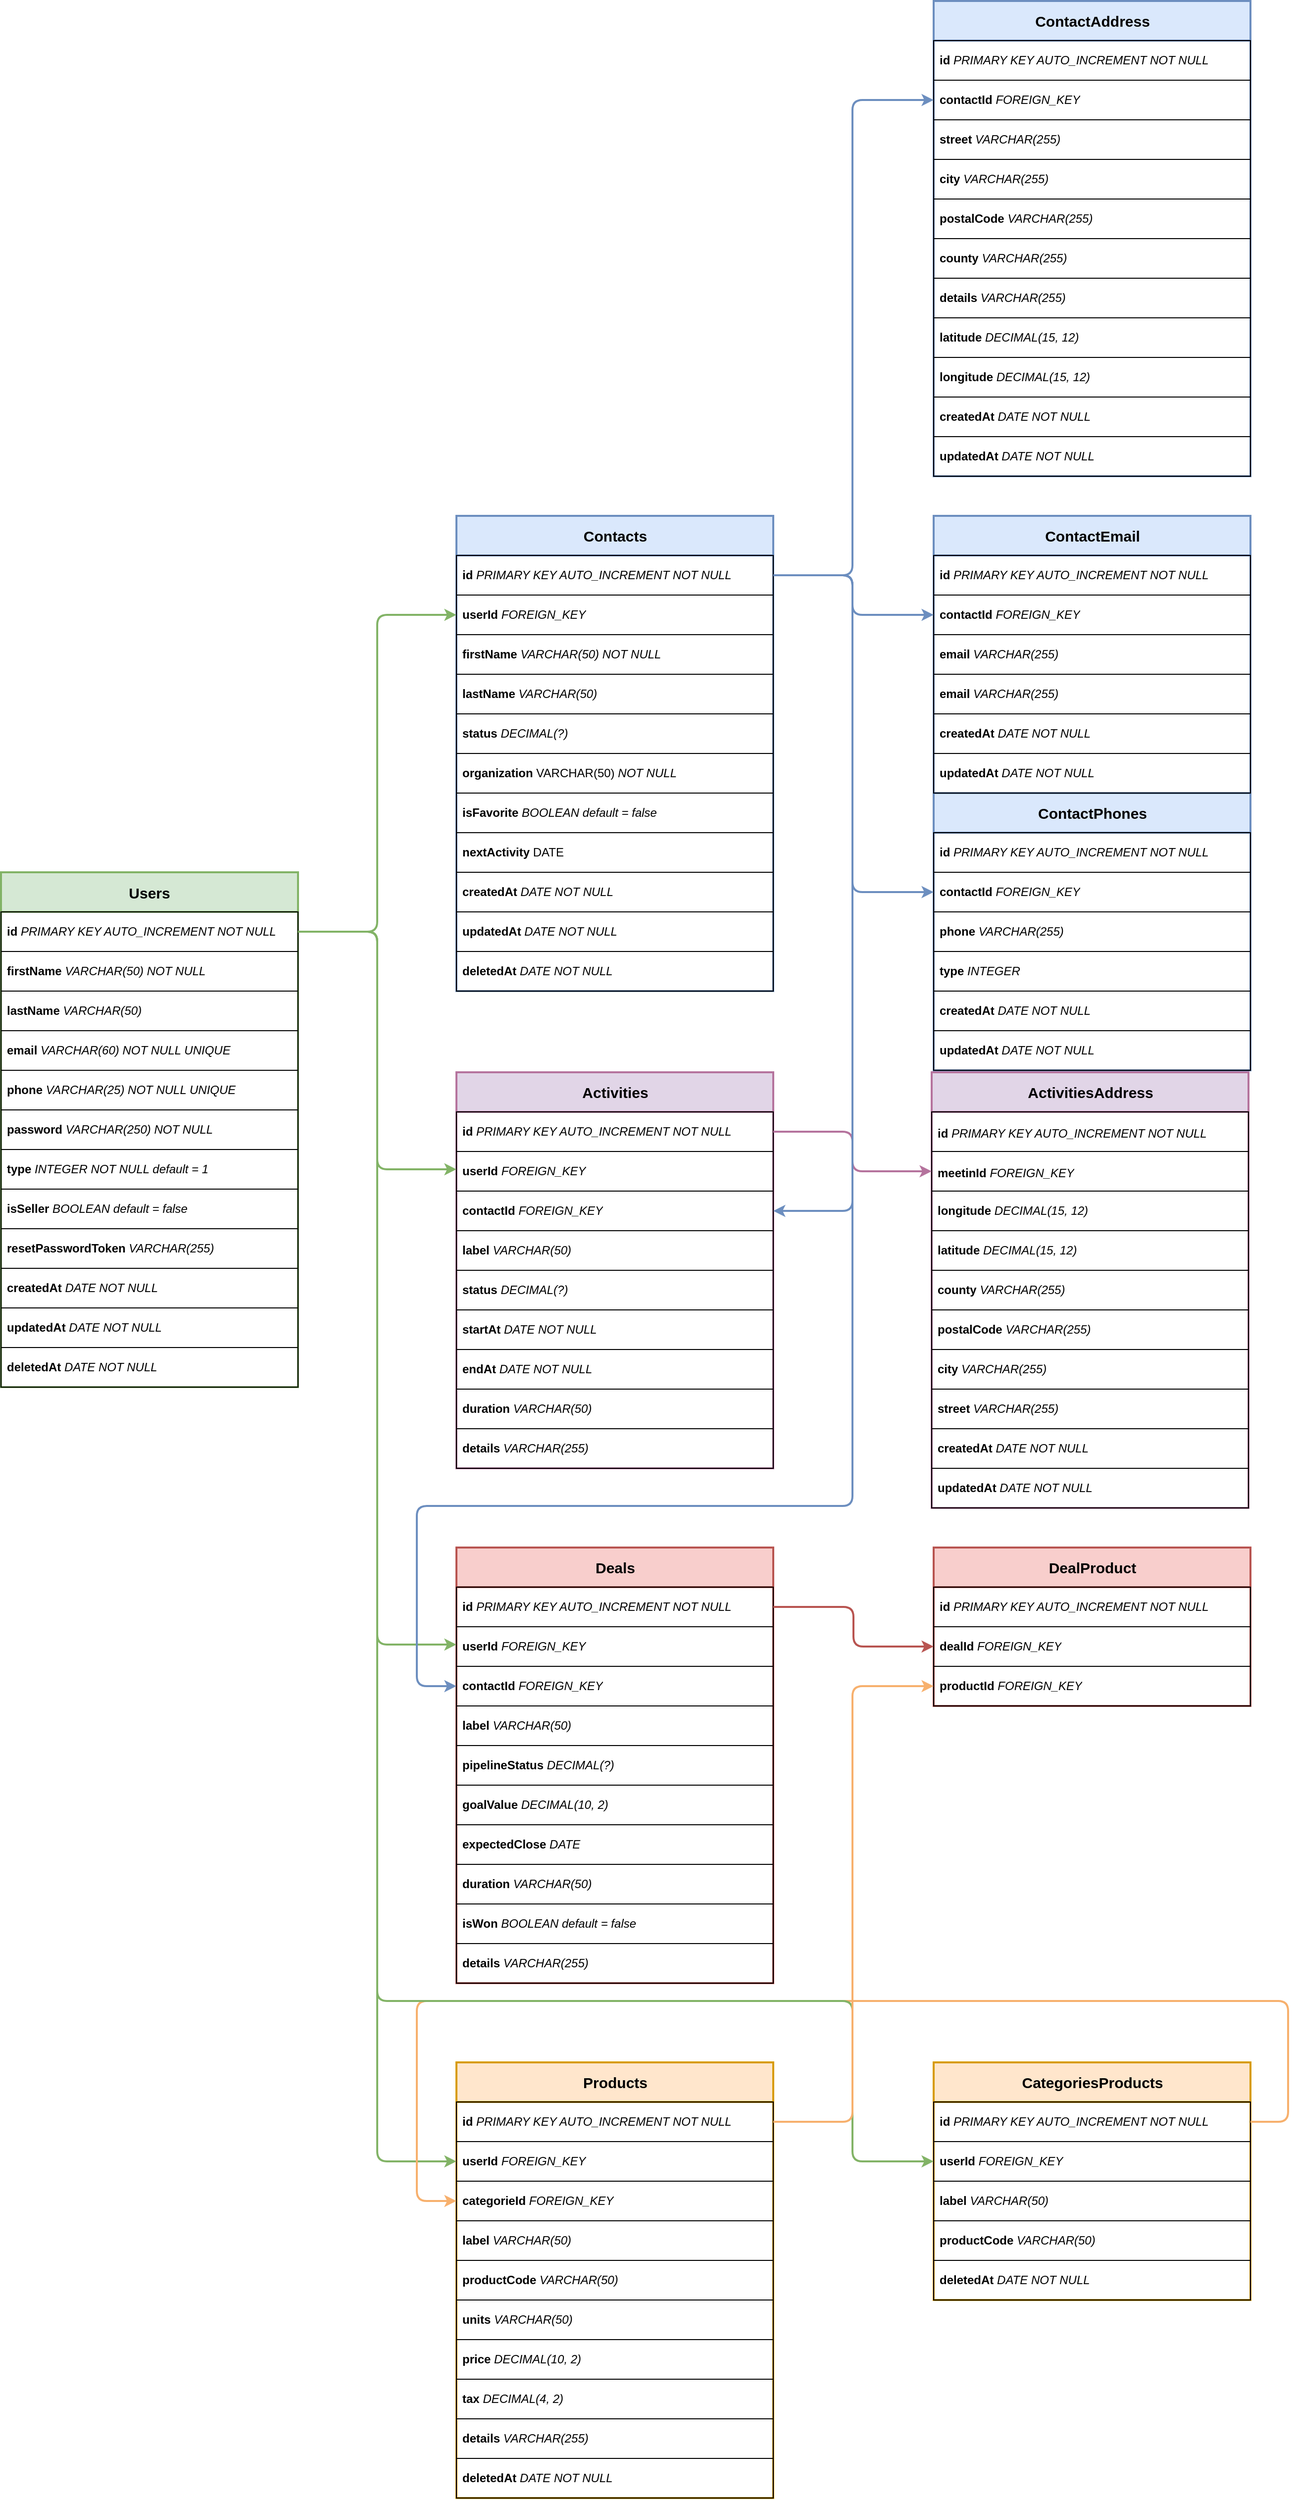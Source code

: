 <mxfile version="20.2.3" type="device"><diagram id="R2lEEEUBdFMjLlhIrx00" name="Page-1"><mxGraphModel dx="1192" dy="1247" grid="1" gridSize="10" guides="1" tooltips="1" connect="1" arrows="1" fold="1" page="0" pageScale="1" pageWidth="850" pageHeight="1100" math="0" shadow="0" extFonts="Permanent Marker^https://fonts.googleapis.com/css?family=Permanent+Marker"><root><mxCell id="0"/><mxCell id="1" parent="0"/><mxCell id="oYy1ETGaNFw0OhITwMRy-7" value="Users" style="swimlane;fontStyle=1;childLayout=stackLayout;horizontal=1;startSize=40;horizontalStack=0;resizeParent=1;resizeParentMax=0;resizeLast=0;collapsible=1;marginBottom=0;fillColor=#d5e8d4;strokeColor=#82b366;fontSize=15;strokeWidth=2;shadow=0;" parent="1" vertex="1"><mxGeometry x="-180" y="360" width="300" height="520" as="geometry"/></mxCell><mxCell id="oYy1ETGaNFw0OhITwMRy-8" value="&lt;b&gt;id&lt;/b&gt; &lt;i&gt;PRIMARY KEY AUTO_INCREMENT NOT NULL&lt;/i&gt;" style="text;strokeColor=default;fillColor=none;align=left;verticalAlign=middle;spacingLeft=4;spacingRight=4;overflow=hidden;points=[[0,0.5],[1,0.5]];portConstraint=eastwest;rotatable=0;horizontal=1;fontSize=12;html=1;labelBorderColor=none;labelBackgroundColor=none;shadow=0;rounded=0;" parent="oYy1ETGaNFw0OhITwMRy-7" vertex="1"><mxGeometry y="40" width="300" height="40" as="geometry"/></mxCell><mxCell id="oYy1ETGaNFw0OhITwMRy-9" value="&lt;b&gt;firstName&lt;/b&gt; &lt;i&gt;VARCHAR(50) NOT NULL&lt;/i&gt;" style="text;strokeColor=default;fillColor=none;align=left;verticalAlign=middle;spacingLeft=4;spacingRight=4;overflow=hidden;points=[[0,0.5],[1,0.5]];portConstraint=eastwest;rotatable=0;horizontal=1;fontSize=12;html=1;labelBorderColor=none;labelBackgroundColor=none;shadow=0;rounded=0;" parent="oYy1ETGaNFw0OhITwMRy-7" vertex="1"><mxGeometry y="80" width="300" height="40" as="geometry"/></mxCell><mxCell id="oYy1ETGaNFw0OhITwMRy-10" value="&lt;b&gt;lastName&lt;/b&gt; &lt;i&gt;VARCHAR(50)&lt;/i&gt;" style="text;strokeColor=default;fillColor=none;align=left;verticalAlign=middle;spacingLeft=4;spacingRight=4;overflow=hidden;points=[[0,0.5],[1,0.5]];portConstraint=eastwest;rotatable=0;horizontal=1;fontSize=12;html=1;labelBorderColor=none;labelBackgroundColor=none;shadow=0;rounded=0;" parent="oYy1ETGaNFw0OhITwMRy-7" vertex="1"><mxGeometry y="120" width="300" height="40" as="geometry"/></mxCell><mxCell id="oYy1ETGaNFw0OhITwMRy-11" value="&lt;b&gt;email&lt;/b&gt; &lt;i&gt;VARCHAR(60) NOT NULL UNIQUE&lt;/i&gt;" style="text;strokeColor=default;fillColor=none;align=left;verticalAlign=middle;spacingLeft=4;spacingRight=4;overflow=hidden;points=[[0,0.5],[1,0.5]];portConstraint=eastwest;rotatable=0;horizontal=1;fontSize=12;html=1;labelBorderColor=none;labelBackgroundColor=none;shadow=0;rounded=0;" parent="oYy1ETGaNFw0OhITwMRy-7" vertex="1"><mxGeometry y="160" width="300" height="40" as="geometry"/></mxCell><mxCell id="oYy1ETGaNFw0OhITwMRy-12" value="&lt;b&gt;phone&lt;/b&gt; &lt;i&gt;VARCHAR(25) NOT NULL UNIQUE&lt;/i&gt;" style="text;strokeColor=default;fillColor=none;align=left;verticalAlign=middle;spacingLeft=4;spacingRight=4;overflow=hidden;points=[[0,0.5],[1,0.5]];portConstraint=eastwest;rotatable=0;horizontal=1;fontSize=12;html=1;labelBorderColor=none;labelBackgroundColor=none;shadow=0;rounded=0;" parent="oYy1ETGaNFw0OhITwMRy-7" vertex="1"><mxGeometry y="200" width="300" height="40" as="geometry"/></mxCell><mxCell id="oYy1ETGaNFw0OhITwMRy-13" value="&lt;b&gt;password&lt;/b&gt; &lt;i&gt;VARCHAR(250) NOT NULL&lt;/i&gt;" style="text;strokeColor=default;fillColor=none;align=left;verticalAlign=middle;spacingLeft=4;spacingRight=4;overflow=hidden;points=[[0,0.5],[1,0.5]];portConstraint=eastwest;rotatable=0;horizontal=1;fontSize=12;html=1;labelBorderColor=none;labelBackgroundColor=none;shadow=0;rounded=0;" parent="oYy1ETGaNFw0OhITwMRy-7" vertex="1"><mxGeometry y="240" width="300" height="40" as="geometry"/></mxCell><mxCell id="oYy1ETGaNFw0OhITwMRy-14" value="&lt;b&gt;type&lt;/b&gt; &lt;i&gt;INTEGER NOT NULL default = 1&lt;/i&gt;" style="text;strokeColor=default;fillColor=none;align=left;verticalAlign=middle;spacingLeft=4;spacingRight=4;overflow=hidden;points=[[0,0.5],[1,0.5]];portConstraint=eastwest;rotatable=0;horizontal=1;fontSize=12;html=1;labelBorderColor=none;labelBackgroundColor=none;shadow=0;rounded=0;" parent="oYy1ETGaNFw0OhITwMRy-7" vertex="1"><mxGeometry y="280" width="300" height="40" as="geometry"/></mxCell><mxCell id="ii5N8m-1CYlmmhRUCuoD-36" value="&lt;b&gt;isSeller&lt;/b&gt;&amp;nbsp;&lt;i&gt;BOOLEAN default = false&lt;/i&gt;" style="text;strokeColor=default;fillColor=none;align=left;verticalAlign=middle;spacingLeft=4;spacingRight=4;overflow=hidden;points=[[0,0.5],[1,0.5]];portConstraint=eastwest;rotatable=0;horizontal=1;fontSize=12;html=1;labelBorderColor=none;labelBackgroundColor=none;shadow=0;rounded=0;" parent="oYy1ETGaNFw0OhITwMRy-7" vertex="1"><mxGeometry y="320" width="300" height="40" as="geometry"/></mxCell><mxCell id="oYy1ETGaNFw0OhITwMRy-15" value="&lt;b&gt;resetPasswordToken&lt;/b&gt; &lt;i&gt;VARCHAR(255)&lt;/i&gt;" style="text;strokeColor=default;fillColor=none;align=left;verticalAlign=middle;spacingLeft=4;spacingRight=4;overflow=hidden;points=[[0,0.5],[1,0.5]];portConstraint=eastwest;rotatable=0;horizontal=1;fontSize=12;html=1;labelBorderColor=none;labelBackgroundColor=none;shadow=0;rounded=0;" parent="oYy1ETGaNFw0OhITwMRy-7" vertex="1"><mxGeometry y="360" width="300" height="40" as="geometry"/></mxCell><mxCell id="oYy1ETGaNFw0OhITwMRy-16" value="&lt;b&gt;createdAt&lt;/b&gt; &lt;i&gt;DATE NOT NULL&lt;/i&gt;" style="text;strokeColor=default;fillColor=none;align=left;verticalAlign=middle;spacingLeft=4;spacingRight=4;overflow=hidden;points=[[0,0.5],[1,0.5]];portConstraint=eastwest;rotatable=0;horizontal=1;fontSize=12;html=1;labelBorderColor=none;labelBackgroundColor=none;shadow=0;rounded=0;" parent="oYy1ETGaNFw0OhITwMRy-7" vertex="1"><mxGeometry y="400" width="300" height="40" as="geometry"/></mxCell><mxCell id="oYy1ETGaNFw0OhITwMRy-17" value="&lt;b&gt;updatedAt&lt;/b&gt; &lt;i&gt;DATE NOT NULL&lt;/i&gt;" style="text;strokeColor=default;fillColor=none;align=left;verticalAlign=middle;spacingLeft=4;spacingRight=4;overflow=hidden;points=[[0,0.5],[1,0.5]];portConstraint=eastwest;rotatable=0;horizontal=1;fontSize=12;html=1;labelBorderColor=none;labelBackgroundColor=none;shadow=0;rounded=0;" parent="oYy1ETGaNFw0OhITwMRy-7" vertex="1"><mxGeometry y="440" width="300" height="40" as="geometry"/></mxCell><mxCell id="oYy1ETGaNFw0OhITwMRy-18" value="&lt;b&gt;deletedAt&lt;/b&gt; &lt;i&gt;DATE NOT NULL&lt;/i&gt;" style="text;strokeColor=default;fillColor=none;align=left;verticalAlign=middle;spacingLeft=4;spacingRight=4;overflow=hidden;points=[[0,0.5],[1,0.5]];portConstraint=eastwest;rotatable=0;horizontal=1;fontSize=12;html=1;labelBorderColor=none;labelBackgroundColor=none;shadow=0;rounded=0;" parent="oYy1ETGaNFw0OhITwMRy-7" vertex="1"><mxGeometry y="480" width="300" height="40" as="geometry"/></mxCell><mxCell id="oYy1ETGaNFw0OhITwMRy-19" value="&lt;span style=&quot;font-size: 15px;&quot;&gt;&lt;b&gt;Contacts&lt;/b&gt;&lt;/span&gt;" style="swimlane;fontStyle=0;childLayout=stackLayout;horizontal=1;startSize=40;horizontalStack=0;resizeParent=1;resizeParentMax=0;resizeLast=0;collapsible=1;marginBottom=0;labelBackgroundColor=none;labelBorderColor=none;fontSize=12;strokeColor=#6c8ebf;html=1;fillColor=#dae8fc;strokeWidth=2;gradientColor=none;swimlaneFillColor=none;rounded=0;shadow=0;" parent="1" vertex="1"><mxGeometry x="280" width="320" height="480" as="geometry"/></mxCell><mxCell id="oYy1ETGaNFw0OhITwMRy-20" value="&lt;b&gt;id&lt;/b&gt; &lt;i&gt;PRIMARY KEY AUTO_INCREMENT NOT NULL&lt;/i&gt;" style="text;strokeColor=default;fillColor=none;align=left;verticalAlign=middle;spacingLeft=4;spacingRight=4;overflow=hidden;points=[[0,0.5],[1,0.5]];portConstraint=eastwest;rotatable=0;labelBackgroundColor=none;labelBorderColor=none;fontSize=12;html=1;shadow=0;" parent="oYy1ETGaNFw0OhITwMRy-19" vertex="1"><mxGeometry y="40" width="320" height="40" as="geometry"/></mxCell><mxCell id="oYy1ETGaNFw0OhITwMRy-21" value="&lt;b&gt;userId&lt;/b&gt; &lt;i&gt;FOREIGN_KEY&lt;/i&gt;" style="text;strokeColor=default;fillColor=none;align=left;verticalAlign=middle;spacingLeft=4;spacingRight=4;overflow=hidden;points=[[0,0.5],[1,0.5]];portConstraint=eastwest;rotatable=0;labelBackgroundColor=none;labelBorderColor=none;fontSize=12;html=1;shadow=0;" parent="oYy1ETGaNFw0OhITwMRy-19" vertex="1"><mxGeometry y="80" width="320" height="40" as="geometry"/></mxCell><mxCell id="oYy1ETGaNFw0OhITwMRy-22" value="&lt;b&gt;firstName&lt;/b&gt;&amp;nbsp;&lt;i&gt;VARCHAR(50) NOT NULL&lt;/i&gt;" style="text;strokeColor=default;fillColor=none;align=left;verticalAlign=middle;spacingLeft=4;spacingRight=4;overflow=hidden;points=[[0,0.5],[1,0.5]];portConstraint=eastwest;rotatable=0;labelBackgroundColor=none;labelBorderColor=none;fontSize=12;html=1;shadow=0;" parent="oYy1ETGaNFw0OhITwMRy-19" vertex="1"><mxGeometry y="120" width="320" height="40" as="geometry"/></mxCell><mxCell id="oYy1ETGaNFw0OhITwMRy-24" value="&lt;b&gt;lastName&lt;/b&gt;&amp;nbsp;&lt;i&gt;VARCHAR(50)&lt;/i&gt;" style="text;strokeColor=default;fillColor=none;align=left;verticalAlign=middle;spacingLeft=4;spacingRight=4;overflow=hidden;points=[[0,0.5],[1,0.5]];portConstraint=eastwest;rotatable=0;labelBackgroundColor=none;labelBorderColor=none;fontSize=12;html=1;shadow=0;" parent="oYy1ETGaNFw0OhITwMRy-19" vertex="1"><mxGeometry y="160" width="320" height="40" as="geometry"/></mxCell><mxCell id="oYy1ETGaNFw0OhITwMRy-26" value="&lt;b&gt;status&lt;/b&gt;&amp;nbsp;&lt;i&gt;DECIMAL(?)&lt;/i&gt;" style="text;strokeColor=default;fillColor=none;align=left;verticalAlign=middle;spacingLeft=4;spacingRight=4;overflow=hidden;points=[[0,0.5],[1,0.5]];portConstraint=eastwest;rotatable=0;labelBackgroundColor=none;labelBorderColor=none;fontSize=12;html=1;shadow=0;" parent="oYy1ETGaNFw0OhITwMRy-19" vertex="1"><mxGeometry y="200" width="320" height="40" as="geometry"/></mxCell><mxCell id="oYy1ETGaNFw0OhITwMRy-37" value="&lt;b&gt;organization&lt;/b&gt;&amp;nbsp;VARCHAR(50)&lt;i&gt;&amp;nbsp;NOT NULL&lt;/i&gt;" style="text;strokeColor=default;fillColor=none;align=left;verticalAlign=middle;spacingLeft=4;spacingRight=4;overflow=hidden;points=[[0,0.5],[1,0.5]];portConstraint=eastwest;rotatable=0;labelBackgroundColor=none;labelBorderColor=none;fontSize=12;html=1;shadow=0;" parent="oYy1ETGaNFw0OhITwMRy-19" vertex="1"><mxGeometry y="240" width="320" height="40" as="geometry"/></mxCell><mxCell id="oYy1ETGaNFw0OhITwMRy-27" value="&lt;b&gt;isFavorite&lt;/b&gt; &lt;i&gt;BOOLEAN default = false&lt;/i&gt;" style="text;strokeColor=default;fillColor=none;align=left;verticalAlign=middle;spacingLeft=4;spacingRight=4;overflow=hidden;points=[[0,0.5],[1,0.5]];portConstraint=eastwest;rotatable=0;labelBackgroundColor=none;labelBorderColor=none;fontSize=12;html=1;shadow=0;" parent="oYy1ETGaNFw0OhITwMRy-19" vertex="1"><mxGeometry y="280" width="320" height="40" as="geometry"/></mxCell><mxCell id="ii5N8m-1CYlmmhRUCuoD-22" value="&lt;b&gt;nextActivity&lt;/b&gt;&amp;nbsp;DATE" style="text;strokeColor=default;fillColor=none;align=left;verticalAlign=middle;spacingLeft=4;spacingRight=4;overflow=hidden;points=[[0,0.5],[1,0.5]];portConstraint=eastwest;rotatable=0;labelBackgroundColor=none;labelBorderColor=none;fontSize=12;html=1;shadow=0;" parent="oYy1ETGaNFw0OhITwMRy-19" vertex="1"><mxGeometry y="320" width="320" height="40" as="geometry"/></mxCell><mxCell id="oYy1ETGaNFw0OhITwMRy-28" value="&lt;b&gt;createdAt&lt;/b&gt;&amp;nbsp;&lt;i&gt;DATE NOT NULL&lt;/i&gt;" style="text;strokeColor=default;fillColor=none;align=left;verticalAlign=middle;spacingLeft=4;spacingRight=4;overflow=hidden;points=[[0,0.5],[1,0.5]];portConstraint=eastwest;rotatable=0;labelBackgroundColor=none;labelBorderColor=none;fontSize=12;html=1;shadow=0;" parent="oYy1ETGaNFw0OhITwMRy-19" vertex="1"><mxGeometry y="360" width="320" height="40" as="geometry"/></mxCell><mxCell id="oYy1ETGaNFw0OhITwMRy-29" value="&lt;b&gt;updatedAt&lt;/b&gt;&amp;nbsp;&lt;i&gt;DATE NOT NULL&lt;/i&gt;" style="text;strokeColor=default;fillColor=none;align=left;verticalAlign=middle;spacingLeft=4;spacingRight=4;overflow=hidden;points=[[0,0.5],[1,0.5]];portConstraint=eastwest;rotatable=0;labelBackgroundColor=none;labelBorderColor=none;fontSize=12;html=1;shadow=0;" parent="oYy1ETGaNFw0OhITwMRy-19" vertex="1"><mxGeometry y="400" width="320" height="40" as="geometry"/></mxCell><mxCell id="oYy1ETGaNFw0OhITwMRy-32" value="&lt;b&gt;deletedAt&lt;/b&gt;&amp;nbsp;&lt;i&gt;DATE NOT NULL&lt;/i&gt;" style="text;strokeColor=default;fillColor=none;align=left;verticalAlign=middle;spacingLeft=4;spacingRight=4;overflow=hidden;points=[[0,0.5],[1,0.5]];portConstraint=eastwest;rotatable=0;labelBackgroundColor=none;labelBorderColor=none;fontSize=12;html=1;shadow=0;" parent="oYy1ETGaNFw0OhITwMRy-19" vertex="1"><mxGeometry y="440" width="320" height="40" as="geometry"/></mxCell><mxCell id="oYy1ETGaNFw0OhITwMRy-33" value="&lt;span style=&quot;font-size: 15px;&quot;&gt;&lt;b&gt;ContactAddress&lt;/b&gt;&lt;/span&gt;" style="swimlane;fontStyle=0;childLayout=stackLayout;horizontal=1;startSize=40;horizontalStack=0;resizeParent=1;resizeParentMax=0;resizeLast=0;collapsible=1;marginBottom=0;labelBackgroundColor=none;labelBorderColor=none;fontSize=12;strokeColor=#6c8ebf;html=1;fillColor=#dae8fc;strokeWidth=2;shadow=0;" parent="1" vertex="1"><mxGeometry x="762" y="-520" width="320" height="480" as="geometry"/></mxCell><mxCell id="oYy1ETGaNFw0OhITwMRy-34" value="&lt;b&gt;id&lt;/b&gt; &lt;i&gt;PRIMARY KEY AUTO_INCREMENT NOT NULL&lt;/i&gt;" style="text;strokeColor=default;fillColor=none;align=left;verticalAlign=middle;spacingLeft=4;spacingRight=4;overflow=hidden;points=[[0,0.5],[1,0.5]];portConstraint=eastwest;rotatable=0;labelBackgroundColor=none;labelBorderColor=none;fontSize=12;html=1;shadow=0;" parent="oYy1ETGaNFw0OhITwMRy-33" vertex="1"><mxGeometry y="40" width="320" height="40" as="geometry"/></mxCell><mxCell id="oYy1ETGaNFw0OhITwMRy-35" value="&lt;b&gt;contactId&lt;/b&gt;&amp;nbsp;&lt;i&gt;FOREIGN_KEY&lt;/i&gt;" style="text;strokeColor=default;fillColor=none;align=left;verticalAlign=middle;spacingLeft=4;spacingRight=4;overflow=hidden;points=[[0,0.5],[1,0.5]];portConstraint=eastwest;rotatable=0;labelBackgroundColor=none;labelBorderColor=none;fontSize=12;html=1;shadow=0;" parent="oYy1ETGaNFw0OhITwMRy-33" vertex="1"><mxGeometry y="80" width="320" height="40" as="geometry"/></mxCell><mxCell id="oYy1ETGaNFw0OhITwMRy-36" value="&lt;b&gt;street&lt;/b&gt; &lt;i&gt;VARCHAR(255)&lt;/i&gt;" style="text;strokeColor=default;fillColor=none;align=left;verticalAlign=middle;spacingLeft=4;spacingRight=4;overflow=hidden;points=[[0,0.5],[1,0.5]];portConstraint=eastwest;rotatable=0;labelBackgroundColor=none;labelBorderColor=none;fontSize=12;html=1;shadow=0;" parent="oYy1ETGaNFw0OhITwMRy-33" vertex="1"><mxGeometry y="120" width="320" height="40" as="geometry"/></mxCell><mxCell id="oYy1ETGaNFw0OhITwMRy-45" value="&lt;b&gt;city&lt;/b&gt;&amp;nbsp;&lt;i&gt;VARCHAR(255)&lt;/i&gt;" style="text;strokeColor=default;fillColor=none;align=left;verticalAlign=middle;spacingLeft=4;spacingRight=4;overflow=hidden;points=[[0,0.5],[1,0.5]];portConstraint=eastwest;rotatable=0;labelBackgroundColor=none;labelBorderColor=none;fontSize=12;html=1;shadow=0;" parent="oYy1ETGaNFw0OhITwMRy-33" vertex="1"><mxGeometry y="160" width="320" height="40" as="geometry"/></mxCell><mxCell id="oYy1ETGaNFw0OhITwMRy-46" value="&lt;b&gt;postalCode&lt;/b&gt;&amp;nbsp;&lt;i&gt;VARCHAR(255)&lt;/i&gt;" style="text;strokeColor=default;fillColor=none;align=left;verticalAlign=middle;spacingLeft=4;spacingRight=4;overflow=hidden;points=[[0,0.5],[1,0.5]];portConstraint=eastwest;rotatable=0;labelBackgroundColor=none;labelBorderColor=none;fontSize=12;html=1;shadow=0;" parent="oYy1ETGaNFw0OhITwMRy-33" vertex="1"><mxGeometry y="200" width="320" height="40" as="geometry"/></mxCell><mxCell id="oYy1ETGaNFw0OhITwMRy-47" value="&lt;b&gt;county&lt;/b&gt;&amp;nbsp;&lt;i&gt;VARCHAR(255)&lt;/i&gt;" style="text;strokeColor=default;fillColor=none;align=left;verticalAlign=middle;spacingLeft=4;spacingRight=4;overflow=hidden;points=[[0,0.5],[1,0.5]];portConstraint=eastwest;rotatable=0;labelBackgroundColor=none;labelBorderColor=none;fontSize=12;html=1;shadow=0;" parent="oYy1ETGaNFw0OhITwMRy-33" vertex="1"><mxGeometry y="240" width="320" height="40" as="geometry"/></mxCell><mxCell id="oYy1ETGaNFw0OhITwMRy-48" value="&lt;b&gt;details&lt;/b&gt;&amp;nbsp;&lt;i&gt;VARCHAR(255)&lt;/i&gt;" style="text;strokeColor=default;fillColor=none;align=left;verticalAlign=middle;spacingLeft=4;spacingRight=4;overflow=hidden;points=[[0,0.5],[1,0.5]];portConstraint=eastwest;rotatable=0;labelBackgroundColor=none;labelBorderColor=none;fontSize=12;html=1;shadow=0;" parent="oYy1ETGaNFw0OhITwMRy-33" vertex="1"><mxGeometry y="280" width="320" height="40" as="geometry"/></mxCell><mxCell id="oYy1ETGaNFw0OhITwMRy-49" value="&lt;b&gt;latitude&lt;/b&gt; &lt;i&gt;DECIMAL(15, 12)&lt;/i&gt;" style="text;strokeColor=default;fillColor=none;align=left;verticalAlign=middle;spacingLeft=4;spacingRight=4;overflow=hidden;points=[[0,0.5],[1,0.5]];portConstraint=eastwest;rotatable=0;labelBackgroundColor=none;labelBorderColor=none;fontSize=12;html=1;shadow=0;" parent="oYy1ETGaNFw0OhITwMRy-33" vertex="1"><mxGeometry y="320" width="320" height="40" as="geometry"/></mxCell><mxCell id="oYy1ETGaNFw0OhITwMRy-50" value="&lt;b&gt;longitude&lt;/b&gt;&amp;nbsp;&lt;i&gt;DECIMAL(15, 12)&lt;/i&gt;" style="text;strokeColor=default;fillColor=none;align=left;verticalAlign=middle;spacingLeft=4;spacingRight=4;overflow=hidden;points=[[0,0.5],[1,0.5]];portConstraint=eastwest;rotatable=0;labelBackgroundColor=none;labelBorderColor=none;fontSize=12;html=1;shadow=0;" parent="oYy1ETGaNFw0OhITwMRy-33" vertex="1"><mxGeometry y="360" width="320" height="40" as="geometry"/></mxCell><mxCell id="oYy1ETGaNFw0OhITwMRy-51" value="&lt;b&gt;createdAt&lt;/b&gt;&amp;nbsp;&lt;i&gt;DATE NOT NULL&lt;/i&gt;" style="text;strokeColor=default;fillColor=none;align=left;verticalAlign=middle;spacingLeft=4;spacingRight=4;overflow=hidden;points=[[0,0.5],[1,0.5]];portConstraint=eastwest;rotatable=0;labelBackgroundColor=none;labelBorderColor=none;fontSize=12;html=1;shadow=0;" parent="oYy1ETGaNFw0OhITwMRy-33" vertex="1"><mxGeometry y="400" width="320" height="40" as="geometry"/></mxCell><mxCell id="oYy1ETGaNFw0OhITwMRy-52" value="&lt;b&gt;updatedAt&lt;/b&gt;&amp;nbsp;&lt;i&gt;DATE NOT NULL&lt;/i&gt;" style="text;strokeColor=default;fillColor=none;align=left;verticalAlign=middle;spacingLeft=4;spacingRight=4;overflow=hidden;points=[[0,0.5],[1,0.5]];portConstraint=eastwest;rotatable=0;labelBackgroundColor=none;labelBorderColor=none;fontSize=12;html=1;shadow=0;" parent="oYy1ETGaNFw0OhITwMRy-33" vertex="1"><mxGeometry y="440" width="320" height="40" as="geometry"/></mxCell><mxCell id="oYy1ETGaNFw0OhITwMRy-40" value="&lt;span style=&quot;font-size: 15px;&quot;&gt;&lt;b&gt;Activities&lt;br&gt;&lt;/b&gt;&lt;/span&gt;" style="swimlane;fontStyle=0;childLayout=stackLayout;horizontal=1;startSize=40;horizontalStack=0;resizeParent=1;resizeParentMax=0;resizeLast=0;collapsible=1;marginBottom=0;labelBackgroundColor=none;labelBorderColor=none;fontSize=12;strokeColor=#B5739D;html=1;fillColor=#e1d5e7;strokeWidth=2;shadow=0;" parent="1" vertex="1"><mxGeometry x="280" y="562" width="320" height="400" as="geometry"><mxRectangle x="270" y="460" width="200" height="50" as="alternateBounds"/></mxGeometry></mxCell><mxCell id="oYy1ETGaNFw0OhITwMRy-54" value="&lt;b&gt;id&lt;/b&gt; &lt;i&gt;PRIMARY KEY AUTO_INCREMENT NOT NULL&lt;/i&gt;" style="text;strokeColor=default;fillColor=none;align=left;verticalAlign=middle;spacingLeft=4;spacingRight=4;overflow=hidden;points=[[0,0.5],[1,0.5]];portConstraint=eastwest;rotatable=0;labelBackgroundColor=none;labelBorderColor=none;fontSize=12;html=1;shadow=0;" parent="oYy1ETGaNFw0OhITwMRy-40" vertex="1"><mxGeometry y="40" width="320" height="40" as="geometry"/></mxCell><mxCell id="oYy1ETGaNFw0OhITwMRy-55" value="&lt;b&gt;userId&lt;/b&gt; &lt;i&gt;FOREIGN_KEY&lt;/i&gt;" style="text;strokeColor=default;fillColor=none;align=left;verticalAlign=middle;spacingLeft=4;spacingRight=4;overflow=hidden;points=[[0,0.5],[1,0.5]];portConstraint=eastwest;rotatable=0;labelBackgroundColor=none;labelBorderColor=none;fontSize=12;html=1;shadow=0;" parent="oYy1ETGaNFw0OhITwMRy-40" vertex="1"><mxGeometry y="80" width="320" height="40" as="geometry"/></mxCell><mxCell id="oYy1ETGaNFw0OhITwMRy-57" value="&lt;b&gt;contactId&lt;/b&gt;&amp;nbsp;&lt;i&gt;FOREIGN_KEY&lt;/i&gt;" style="text;strokeColor=default;fillColor=none;align=left;verticalAlign=middle;spacingLeft=4;spacingRight=4;overflow=hidden;points=[[0,0.5],[1,0.5]];portConstraint=eastwest;rotatable=0;labelBackgroundColor=none;labelBorderColor=none;fontSize=12;html=1;shadow=0;" parent="oYy1ETGaNFw0OhITwMRy-40" vertex="1"><mxGeometry y="120" width="320" height="40" as="geometry"/></mxCell><mxCell id="oYy1ETGaNFw0OhITwMRy-42" value="&lt;b&gt;label&lt;/b&gt; &lt;i&gt;VARCHAR(50)&lt;/i&gt;" style="text;strokeColor=default;fillColor=none;align=left;verticalAlign=middle;spacingLeft=4;spacingRight=4;overflow=hidden;points=[[0,0.5],[1,0.5]];portConstraint=eastwest;rotatable=0;labelBackgroundColor=none;labelBorderColor=none;fontSize=12;html=1;shadow=0;" parent="oYy1ETGaNFw0OhITwMRy-40" vertex="1"><mxGeometry y="160" width="320" height="40" as="geometry"/></mxCell><mxCell id="ii5N8m-1CYlmmhRUCuoD-20" value="&lt;b&gt;status&lt;/b&gt;&amp;nbsp;&lt;i&gt;DECIMAL(?)&lt;/i&gt;" style="text;strokeColor=default;fillColor=none;align=left;verticalAlign=middle;spacingLeft=4;spacingRight=4;overflow=hidden;points=[[0,0.5],[1,0.5]];portConstraint=eastwest;rotatable=0;labelBackgroundColor=none;labelBorderColor=none;fontSize=12;html=1;shadow=0;" parent="oYy1ETGaNFw0OhITwMRy-40" vertex="1"><mxGeometry y="200" width="320" height="40" as="geometry"/></mxCell><mxCell id="oYy1ETGaNFw0OhITwMRy-43" value="&lt;b&gt;startAt&lt;/b&gt; &lt;i&gt;DATE NOT NULL&lt;/i&gt;" style="text;strokeColor=default;fillColor=none;align=left;verticalAlign=middle;spacingLeft=4;spacingRight=4;overflow=hidden;points=[[0,0.5],[1,0.5]];portConstraint=eastwest;rotatable=0;labelBackgroundColor=none;labelBorderColor=none;fontSize=12;html=1;shadow=0;" parent="oYy1ETGaNFw0OhITwMRy-40" vertex="1"><mxGeometry y="240" width="320" height="40" as="geometry"/></mxCell><mxCell id="oYy1ETGaNFw0OhITwMRy-56" value="&lt;b&gt;endAt&lt;/b&gt;&amp;nbsp;&lt;i&gt;DATE NOT NULL&lt;/i&gt;" style="text;strokeColor=default;fillColor=none;align=left;verticalAlign=middle;spacingLeft=4;spacingRight=4;overflow=hidden;points=[[0,0.5],[1,0.5]];portConstraint=eastwest;rotatable=0;labelBackgroundColor=none;labelBorderColor=none;fontSize=12;html=1;shadow=0;" parent="oYy1ETGaNFw0OhITwMRy-40" vertex="1"><mxGeometry y="280" width="320" height="40" as="geometry"/></mxCell><mxCell id="ii5N8m-1CYlmmhRUCuoD-24" value="&lt;b&gt;duration&lt;/b&gt;&amp;nbsp;&lt;i&gt;VARCHAR(50)&lt;/i&gt;" style="text;strokeColor=default;fillColor=none;align=left;verticalAlign=middle;spacingLeft=4;spacingRight=4;overflow=hidden;points=[[0,0.5],[1,0.5]];portConstraint=eastwest;rotatable=0;labelBackgroundColor=none;labelBorderColor=none;fontSize=12;html=1;shadow=0;" parent="oYy1ETGaNFw0OhITwMRy-40" vertex="1"><mxGeometry y="320" width="320" height="40" as="geometry"/></mxCell><mxCell id="oYy1ETGaNFw0OhITwMRy-62" value="&lt;b&gt;details&lt;/b&gt;&amp;nbsp;&lt;i&gt;VARCHAR(255)&amp;nbsp;&lt;/i&gt;" style="text;strokeColor=default;fillColor=none;align=left;verticalAlign=middle;spacingLeft=4;spacingRight=4;overflow=hidden;points=[[0,0.5],[1,0.5]];portConstraint=eastwest;rotatable=0;labelBackgroundColor=none;labelBorderColor=none;fontSize=12;html=1;shadow=0;" parent="oYy1ETGaNFw0OhITwMRy-40" vertex="1"><mxGeometry y="360" width="320" height="40" as="geometry"/></mxCell><mxCell id="oYy1ETGaNFw0OhITwMRy-66" value="&lt;b&gt;ActivitiesAddress&lt;/b&gt;" style="swimlane;fontStyle=0;childLayout=stackLayout;horizontal=1;startSize=40;horizontalStack=0;resizeParent=1;resizeParentMax=0;resizeLast=0;collapsible=1;marginBottom=0;labelBackgroundColor=none;labelBorderColor=none;fontSize=15;strokeColor=#B5739D;html=1;fillColor=#e1d5e7;strokeWidth=2;shadow=0;rounded=0.5;swimlaneLine=1;sketch=0;glass=0;" parent="1" vertex="1"><mxGeometry x="760" y="562" width="320" height="440" as="geometry"/></mxCell><mxCell id="oYy1ETGaNFw0OhITwMRy-67" value="&lt;b style=&quot;font-size: 12px;&quot;&gt;id&lt;/b&gt;&lt;span style=&quot;font-size: 12px;&quot;&gt;&amp;nbsp;&lt;/span&gt;&lt;i style=&quot;font-size: 12px;&quot;&gt;PRIMARY KEY AUTO_INCREMENT NOT NULL&lt;/i&gt;" style="text;strokeColor=default;fillColor=none;align=left;verticalAlign=middle;spacingLeft=4;spacingRight=4;overflow=hidden;points=[[0,0.5],[1,0.5]];portConstraint=eastwest;rotatable=0;labelBackgroundColor=none;labelBorderColor=none;fontSize=15;html=1;shadow=0;" parent="oYy1ETGaNFw0OhITwMRy-66" vertex="1"><mxGeometry y="40" width="320" height="40" as="geometry"/></mxCell><mxCell id="oYy1ETGaNFw0OhITwMRy-68" value="&lt;span style=&quot;font-size: 12px;&quot;&gt;&lt;b style=&quot;&quot;&gt;meetinId&lt;i&gt;&amp;nbsp;&lt;/i&gt;&lt;/b&gt;&lt;i&gt;FOREIGN_KEY&lt;/i&gt;&lt;/span&gt;" style="text;strokeColor=default;fillColor=none;align=left;verticalAlign=middle;spacingLeft=4;spacingRight=4;overflow=hidden;points=[[0,0.5],[1,0.5]];portConstraint=eastwest;rotatable=0;labelBackgroundColor=none;labelBorderColor=none;fontSize=15;html=1;shadow=0;" parent="oYy1ETGaNFw0OhITwMRy-66" vertex="1"><mxGeometry y="80" width="320" height="40" as="geometry"/></mxCell><mxCell id="oYy1ETGaNFw0OhITwMRy-76" value="&lt;b&gt;longitude&lt;/b&gt;&amp;nbsp;&lt;i&gt;DECIMAL(15, 12)&lt;/i&gt;" style="text;strokeColor=default;fillColor=none;align=left;verticalAlign=middle;spacingLeft=4;spacingRight=4;overflow=hidden;points=[[0,0.5],[1,0.5]];portConstraint=eastwest;rotatable=0;labelBackgroundColor=none;labelBorderColor=none;fontSize=12;html=1;shadow=0;" parent="oYy1ETGaNFw0OhITwMRy-66" vertex="1"><mxGeometry y="120" width="320" height="40" as="geometry"/></mxCell><mxCell id="oYy1ETGaNFw0OhITwMRy-75" value="&lt;b&gt;latitude&lt;/b&gt; &lt;i&gt;DECIMAL(15, 12)&lt;/i&gt;" style="text;strokeColor=default;fillColor=none;align=left;verticalAlign=middle;spacingLeft=4;spacingRight=4;overflow=hidden;points=[[0,0.5],[1,0.5]];portConstraint=eastwest;rotatable=0;labelBackgroundColor=none;labelBorderColor=none;fontSize=12;html=1;shadow=0;" parent="oYy1ETGaNFw0OhITwMRy-66" vertex="1"><mxGeometry y="160" width="320" height="40" as="geometry"/></mxCell><mxCell id="oYy1ETGaNFw0OhITwMRy-73" value="&lt;b&gt;county&lt;/b&gt;&amp;nbsp;&lt;i&gt;VARCHAR(255)&lt;/i&gt;" style="text;strokeColor=default;fillColor=none;align=left;verticalAlign=middle;spacingLeft=4;spacingRight=4;overflow=hidden;points=[[0,0.5],[1,0.5]];portConstraint=eastwest;rotatable=0;labelBackgroundColor=none;labelBorderColor=none;fontSize=12;html=1;shadow=0;" parent="oYy1ETGaNFw0OhITwMRy-66" vertex="1"><mxGeometry y="200" width="320" height="40" as="geometry"/></mxCell><mxCell id="oYy1ETGaNFw0OhITwMRy-72" value="&lt;b&gt;postalCode&lt;/b&gt;&amp;nbsp;&lt;i&gt;VARCHAR(255)&lt;/i&gt;" style="text;strokeColor=default;fillColor=none;align=left;verticalAlign=middle;spacingLeft=4;spacingRight=4;overflow=hidden;points=[[0,0.5],[1,0.5]];portConstraint=eastwest;rotatable=0;labelBackgroundColor=none;labelBorderColor=none;fontSize=12;html=1;shadow=0;" parent="oYy1ETGaNFw0OhITwMRy-66" vertex="1"><mxGeometry y="240" width="320" height="40" as="geometry"/></mxCell><mxCell id="oYy1ETGaNFw0OhITwMRy-71" value="&lt;b&gt;city&lt;/b&gt;&amp;nbsp;&lt;i&gt;VARCHAR(255)&lt;/i&gt;" style="text;strokeColor=default;fillColor=none;align=left;verticalAlign=middle;spacingLeft=4;spacingRight=4;overflow=hidden;points=[[0,0.5],[1,0.5]];portConstraint=eastwest;rotatable=0;labelBackgroundColor=none;labelBorderColor=none;fontSize=12;html=1;shadow=0;" parent="oYy1ETGaNFw0OhITwMRy-66" vertex="1"><mxGeometry y="280" width="320" height="40" as="geometry"/></mxCell><mxCell id="oYy1ETGaNFw0OhITwMRy-70" value="&lt;b&gt;street&lt;/b&gt; &lt;i&gt;VARCHAR(255)&lt;/i&gt;" style="text;strokeColor=default;fillColor=none;align=left;verticalAlign=middle;spacingLeft=4;spacingRight=4;overflow=hidden;points=[[0,0.5],[1,0.5]];portConstraint=eastwest;rotatable=0;labelBackgroundColor=none;labelBorderColor=none;fontSize=12;html=1;shadow=0;" parent="oYy1ETGaNFw0OhITwMRy-66" vertex="1"><mxGeometry y="320" width="320" height="40" as="geometry"/></mxCell><mxCell id="oYy1ETGaNFw0OhITwMRy-77" value="&lt;b&gt;createdAt&lt;/b&gt;&amp;nbsp;&lt;i&gt;DATE NOT NULL&lt;/i&gt;" style="text;strokeColor=default;fillColor=none;align=left;verticalAlign=middle;spacingLeft=4;spacingRight=4;overflow=hidden;points=[[0,0.5],[1,0.5]];portConstraint=eastwest;rotatable=0;labelBackgroundColor=none;labelBorderColor=none;fontSize=12;html=1;shadow=0;" parent="oYy1ETGaNFw0OhITwMRy-66" vertex="1"><mxGeometry y="360" width="320" height="40" as="geometry"/></mxCell><mxCell id="oYy1ETGaNFw0OhITwMRy-78" value="&lt;b&gt;updatedAt&lt;/b&gt;&amp;nbsp;&lt;i&gt;DATE NOT NULL&lt;/i&gt;" style="text;strokeColor=default;fillColor=none;align=left;verticalAlign=middle;spacingLeft=4;spacingRight=4;overflow=hidden;points=[[0,0.5],[1,0.5]];portConstraint=eastwest;rotatable=0;labelBackgroundColor=none;labelBorderColor=none;fontSize=12;html=1;shadow=0;rounded=0;" parent="oYy1ETGaNFw0OhITwMRy-66" vertex="1"><mxGeometry y="400" width="320" height="40" as="geometry"/></mxCell><mxCell id="oYy1ETGaNFw0OhITwMRy-87" style="edgeStyle=orthogonalEdgeStyle;rounded=1;orthogonalLoop=1;jettySize=auto;html=1;exitX=1;exitY=0.5;exitDx=0;exitDy=0;fontSize=15;strokeWidth=2;strokeColor=#82B366;shadow=0;" parent="1" source="oYy1ETGaNFw0OhITwMRy-8" target="oYy1ETGaNFw0OhITwMRy-21" edge="1"><mxGeometry relative="1" as="geometry"><Array as="points"><mxPoint x="200" y="420"/><mxPoint x="200" y="100"/></Array></mxGeometry></mxCell><mxCell id="oYy1ETGaNFw0OhITwMRy-88" style="edgeStyle=orthogonalEdgeStyle;rounded=1;orthogonalLoop=1;jettySize=auto;html=1;exitX=1;exitY=0.5;exitDx=0;exitDy=0;fontSize=15;strokeWidth=2;strokeColor=#82B366;shadow=0;" parent="1" source="oYy1ETGaNFw0OhITwMRy-8" target="oYy1ETGaNFw0OhITwMRy-55" edge="1"><mxGeometry relative="1" as="geometry"><Array as="points"><mxPoint x="200" y="420"/><mxPoint x="200" y="660"/></Array></mxGeometry></mxCell><mxCell id="oYy1ETGaNFw0OhITwMRy-90" style="edgeStyle=orthogonalEdgeStyle;rounded=1;orthogonalLoop=1;jettySize=auto;html=1;exitX=1;exitY=0.5;exitDx=0;exitDy=0;entryX=1;entryY=0.5;entryDx=0;entryDy=0;fontSize=15;strokeWidth=2;strokeColor=#6C8EBF;shadow=0;" parent="1" source="oYy1ETGaNFw0OhITwMRy-20" target="oYy1ETGaNFw0OhITwMRy-57" edge="1"><mxGeometry relative="1" as="geometry"><Array as="points"><mxPoint x="680" y="60"/><mxPoint x="680" y="702"/></Array></mxGeometry></mxCell><mxCell id="oYy1ETGaNFw0OhITwMRy-91" style="edgeStyle=orthogonalEdgeStyle;rounded=1;orthogonalLoop=1;jettySize=auto;html=1;exitX=1;exitY=0.5;exitDx=0;exitDy=0;entryX=0;entryY=0.5;entryDx=0;entryDy=0;fontSize=15;strokeWidth=2;strokeColor=#B5739D;endArrow=classic;endFill=1;shadow=0;" parent="1" source="oYy1ETGaNFw0OhITwMRy-54" target="oYy1ETGaNFw0OhITwMRy-68" edge="1"><mxGeometry relative="1" as="geometry"><Array as="points"><mxPoint x="680" y="622"/><mxPoint x="680" y="662"/></Array></mxGeometry></mxCell><mxCell id="oYy1ETGaNFw0OhITwMRy-92" style="edgeStyle=orthogonalEdgeStyle;orthogonalLoop=1;jettySize=auto;html=1;exitX=1;exitY=0.5;exitDx=0;exitDy=0;entryX=0;entryY=0.5;entryDx=0;entryDy=0;fontSize=15;strokeWidth=2;strokeColor=#6C8EBF;rounded=1;shadow=0;" parent="1" source="oYy1ETGaNFw0OhITwMRy-20" target="oYy1ETGaNFw0OhITwMRy-35" edge="1"><mxGeometry relative="1" as="geometry"><Array as="points"><mxPoint x="680" y="60"/><mxPoint x="680" y="-420"/></Array></mxGeometry></mxCell><mxCell id="ii5N8m-1CYlmmhRUCuoD-1" value="&lt;span style=&quot;font-size: 15px;&quot;&gt;&lt;b&gt;ContactPhones&lt;/b&gt;&lt;/span&gt;" style="swimlane;fontStyle=0;childLayout=stackLayout;horizontal=1;startSize=40;horizontalStack=0;resizeParent=1;resizeParentMax=0;resizeLast=0;collapsible=1;marginBottom=0;labelBackgroundColor=none;labelBorderColor=none;fontSize=12;strokeColor=#6c8ebf;html=1;fillColor=#dae8fc;strokeWidth=2;shadow=0;" parent="1" vertex="1"><mxGeometry x="762" y="280" width="320" height="280" as="geometry"/></mxCell><mxCell id="ii5N8m-1CYlmmhRUCuoD-2" value="&lt;b&gt;id&lt;/b&gt; &lt;i&gt;PRIMARY KEY AUTO_INCREMENT NOT NULL&lt;/i&gt;" style="text;strokeColor=default;fillColor=none;align=left;verticalAlign=middle;spacingLeft=4;spacingRight=4;overflow=hidden;points=[[0,0.5],[1,0.5]];portConstraint=eastwest;rotatable=0;labelBackgroundColor=none;labelBorderColor=none;fontSize=12;html=1;shadow=0;" parent="ii5N8m-1CYlmmhRUCuoD-1" vertex="1"><mxGeometry y="40" width="320" height="40" as="geometry"/></mxCell><mxCell id="ii5N8m-1CYlmmhRUCuoD-3" value="&lt;b&gt;contactId&lt;/b&gt;&amp;nbsp;&lt;i&gt;FOREIGN_KEY&lt;/i&gt;" style="text;strokeColor=default;fillColor=none;align=left;verticalAlign=middle;spacingLeft=4;spacingRight=4;overflow=hidden;points=[[0,0.5],[1,0.5]];portConstraint=eastwest;rotatable=0;labelBackgroundColor=none;labelBorderColor=none;fontSize=12;html=1;shadow=0;" parent="ii5N8m-1CYlmmhRUCuoD-1" vertex="1"><mxGeometry y="80" width="320" height="40" as="geometry"/></mxCell><mxCell id="ii5N8m-1CYlmmhRUCuoD-4" value="&lt;b&gt;phone&lt;/b&gt;&amp;nbsp;&lt;i&gt;VARCHAR(255)&lt;/i&gt;" style="text;strokeColor=default;fillColor=none;align=left;verticalAlign=middle;spacingLeft=4;spacingRight=4;overflow=hidden;points=[[0,0.5],[1,0.5]];portConstraint=eastwest;rotatable=0;labelBackgroundColor=none;labelBorderColor=none;fontSize=12;html=1;shadow=0;" parent="ii5N8m-1CYlmmhRUCuoD-1" vertex="1"><mxGeometry y="120" width="320" height="40" as="geometry"/></mxCell><mxCell id="fingn9u65wiQYP9zgbI_-36" value="&lt;b&gt;type&lt;/b&gt;&amp;nbsp;&lt;i&gt;INTEGER&lt;/i&gt;" style="text;strokeColor=default;fillColor=none;align=left;verticalAlign=middle;spacingLeft=4;spacingRight=4;overflow=hidden;points=[[0,0.5],[1,0.5]];portConstraint=eastwest;rotatable=0;labelBackgroundColor=none;labelBorderColor=none;fontSize=12;html=1;shadow=0;" vertex="1" parent="ii5N8m-1CYlmmhRUCuoD-1"><mxGeometry y="160" width="320" height="40" as="geometry"/></mxCell><mxCell id="ii5N8m-1CYlmmhRUCuoD-11" value="&lt;b&gt;createdAt&lt;/b&gt;&amp;nbsp;&lt;i&gt;DATE NOT NULL&lt;/i&gt;" style="text;strokeColor=default;fillColor=none;align=left;verticalAlign=middle;spacingLeft=4;spacingRight=4;overflow=hidden;points=[[0,0.5],[1,0.5]];portConstraint=eastwest;rotatable=0;labelBackgroundColor=none;labelBorderColor=none;fontSize=12;html=1;shadow=0;" parent="ii5N8m-1CYlmmhRUCuoD-1" vertex="1"><mxGeometry y="200" width="320" height="40" as="geometry"/></mxCell><mxCell id="ii5N8m-1CYlmmhRUCuoD-12" value="&lt;b&gt;updatedAt&lt;/b&gt;&amp;nbsp;&lt;i&gt;DATE NOT NULL&lt;/i&gt;" style="text;strokeColor=default;fillColor=none;align=left;verticalAlign=middle;spacingLeft=4;spacingRight=4;overflow=hidden;points=[[0,0.5],[1,0.5]];portConstraint=eastwest;rotatable=0;labelBackgroundColor=none;labelBorderColor=none;fontSize=12;html=1;shadow=0;" parent="ii5N8m-1CYlmmhRUCuoD-1" vertex="1"><mxGeometry y="240" width="320" height="40" as="geometry"/></mxCell><mxCell id="ii5N8m-1CYlmmhRUCuoD-13" style="edgeStyle=orthogonalEdgeStyle;rounded=1;orthogonalLoop=1;jettySize=auto;html=1;exitX=1;exitY=0.5;exitDx=0;exitDy=0;entryX=0;entryY=0.5;entryDx=0;entryDy=0;fontSize=15;strokeColor=#6C8EBF;strokeWidth=2;shadow=0;" parent="1" source="oYy1ETGaNFw0OhITwMRy-20" target="ii5N8m-1CYlmmhRUCuoD-3" edge="1"><mxGeometry relative="1" as="geometry"><Array as="points"><mxPoint x="680" y="60"/><mxPoint x="680" y="380"/></Array></mxGeometry></mxCell><mxCell id="ii5N8m-1CYlmmhRUCuoD-14" value="&lt;span style=&quot;font-size: 15px;&quot;&gt;&lt;b&gt;ContactEmail&lt;/b&gt;&lt;/span&gt;" style="swimlane;fontStyle=0;childLayout=stackLayout;horizontal=1;startSize=40;horizontalStack=0;resizeParent=1;resizeParentMax=0;resizeLast=0;collapsible=1;marginBottom=0;labelBackgroundColor=none;labelBorderColor=none;fontSize=12;strokeColor=#6c8ebf;html=1;fillColor=#dae8fc;strokeWidth=2;shadow=0;" parent="1" vertex="1"><mxGeometry x="762" width="320" height="280" as="geometry"/></mxCell><mxCell id="ii5N8m-1CYlmmhRUCuoD-15" value="&lt;b&gt;id&lt;/b&gt; &lt;i&gt;PRIMARY KEY AUTO_INCREMENT NOT NULL&lt;/i&gt;" style="text;strokeColor=default;fillColor=none;align=left;verticalAlign=middle;spacingLeft=4;spacingRight=4;overflow=hidden;points=[[0,0.5],[1,0.5]];portConstraint=eastwest;rotatable=0;labelBackgroundColor=none;labelBorderColor=none;fontSize=12;html=1;shadow=0;" parent="ii5N8m-1CYlmmhRUCuoD-14" vertex="1"><mxGeometry y="40" width="320" height="40" as="geometry"/></mxCell><mxCell id="ii5N8m-1CYlmmhRUCuoD-16" value="&lt;b&gt;contactId&lt;/b&gt;&amp;nbsp;&lt;i&gt;FOREIGN_KEY&lt;/i&gt;" style="text;strokeColor=default;fillColor=none;align=left;verticalAlign=middle;spacingLeft=4;spacingRight=4;overflow=hidden;points=[[0,0.5],[1,0.5]];portConstraint=eastwest;rotatable=0;labelBackgroundColor=none;labelBorderColor=none;fontSize=12;html=1;shadow=0;" parent="ii5N8m-1CYlmmhRUCuoD-14" vertex="1"><mxGeometry y="80" width="320" height="40" as="geometry"/></mxCell><mxCell id="ii5N8m-1CYlmmhRUCuoD-17" value="&lt;b&gt;email&lt;/b&gt;&amp;nbsp;&lt;i&gt;VARCHAR(255)&lt;/i&gt;" style="text;strokeColor=default;fillColor=none;align=left;verticalAlign=middle;spacingLeft=4;spacingRight=4;overflow=hidden;points=[[0,0.5],[1,0.5]];portConstraint=eastwest;rotatable=0;labelBackgroundColor=none;labelBorderColor=none;fontSize=12;html=1;shadow=0;" parent="ii5N8m-1CYlmmhRUCuoD-14" vertex="1"><mxGeometry y="120" width="320" height="40" as="geometry"/></mxCell><mxCell id="fingn9u65wiQYP9zgbI_-37" value="&lt;b&gt;email&lt;/b&gt;&amp;nbsp;&lt;i&gt;VARCHAR(255)&lt;/i&gt;" style="text;strokeColor=default;fillColor=none;align=left;verticalAlign=middle;spacingLeft=4;spacingRight=4;overflow=hidden;points=[[0,0.5],[1,0.5]];portConstraint=eastwest;rotatable=0;labelBackgroundColor=none;labelBorderColor=none;fontSize=12;html=1;shadow=0;" vertex="1" parent="ii5N8m-1CYlmmhRUCuoD-14"><mxGeometry y="160" width="320" height="40" as="geometry"/></mxCell><mxCell id="ii5N8m-1CYlmmhRUCuoD-18" value="&lt;b&gt;createdAt&lt;/b&gt;&amp;nbsp;&lt;i&gt;DATE NOT NULL&lt;/i&gt;" style="text;strokeColor=default;fillColor=none;align=left;verticalAlign=middle;spacingLeft=4;spacingRight=4;overflow=hidden;points=[[0,0.5],[1,0.5]];portConstraint=eastwest;rotatable=0;labelBackgroundColor=none;labelBorderColor=none;fontSize=12;html=1;shadow=0;" parent="ii5N8m-1CYlmmhRUCuoD-14" vertex="1"><mxGeometry y="200" width="320" height="40" as="geometry"/></mxCell><mxCell id="ii5N8m-1CYlmmhRUCuoD-19" value="&lt;b&gt;updatedAt&lt;/b&gt;&amp;nbsp;&lt;i&gt;DATE NOT NULL&lt;/i&gt;" style="text;strokeColor=default;fillColor=none;align=left;verticalAlign=middle;spacingLeft=4;spacingRight=4;overflow=hidden;points=[[0,0.5],[1,0.5]];portConstraint=eastwest;rotatable=0;labelBackgroundColor=none;labelBorderColor=none;fontSize=12;html=1;shadow=0;" parent="ii5N8m-1CYlmmhRUCuoD-14" vertex="1"><mxGeometry y="240" width="320" height="40" as="geometry"/></mxCell><mxCell id="ii5N8m-1CYlmmhRUCuoD-21" style="edgeStyle=orthogonalEdgeStyle;rounded=1;orthogonalLoop=1;jettySize=auto;html=1;exitX=1;exitY=0.5;exitDx=0;exitDy=0;entryX=0;entryY=0.5;entryDx=0;entryDy=0;fontSize=15;strokeColor=#6C8EBF;strokeWidth=2;shadow=0;" parent="1" source="oYy1ETGaNFw0OhITwMRy-20" target="ii5N8m-1CYlmmhRUCuoD-16" edge="1"><mxGeometry relative="1" as="geometry"><Array as="points"><mxPoint x="680" y="60"/><mxPoint x="680" y="100"/></Array></mxGeometry></mxCell><mxCell id="ii5N8m-1CYlmmhRUCuoD-37" value="&lt;span style=&quot;font-size: 15px;&quot;&gt;&lt;b&gt;Deals&lt;br&gt;&lt;/b&gt;&lt;/span&gt;" style="swimlane;fontStyle=0;childLayout=stackLayout;horizontal=1;startSize=40;horizontalStack=0;resizeParent=1;resizeParentMax=0;resizeLast=0;collapsible=1;marginBottom=0;labelBackgroundColor=none;labelBorderColor=none;fontSize=12;strokeColor=#B85450;html=1;fillColor=#f8cecc;strokeWidth=2;shadow=0;" parent="1" vertex="1"><mxGeometry x="280" y="1042" width="320" height="440" as="geometry"><mxRectangle x="270" y="460" width="200" height="50" as="alternateBounds"/></mxGeometry></mxCell><mxCell id="ii5N8m-1CYlmmhRUCuoD-38" value="&lt;b&gt;id&lt;/b&gt; &lt;i&gt;PRIMARY KEY AUTO_INCREMENT NOT NULL&lt;/i&gt;" style="text;strokeColor=default;fillColor=none;align=left;verticalAlign=middle;spacingLeft=4;spacingRight=4;overflow=hidden;points=[[0,0.5],[1,0.5]];portConstraint=eastwest;rotatable=0;labelBackgroundColor=none;labelBorderColor=none;fontSize=12;html=1;shadow=0;" parent="ii5N8m-1CYlmmhRUCuoD-37" vertex="1"><mxGeometry y="40" width="320" height="40" as="geometry"/></mxCell><mxCell id="ii5N8m-1CYlmmhRUCuoD-39" value="&lt;b&gt;userId&lt;/b&gt; &lt;i&gt;FOREIGN_KEY&lt;/i&gt;" style="text;strokeColor=default;fillColor=none;align=left;verticalAlign=middle;spacingLeft=4;spacingRight=4;overflow=hidden;points=[[0,0.5],[1,0.5]];portConstraint=eastwest;rotatable=0;labelBackgroundColor=none;labelBorderColor=none;fontSize=12;html=1;shadow=0;" parent="ii5N8m-1CYlmmhRUCuoD-37" vertex="1"><mxGeometry y="80" width="320" height="40" as="geometry"/></mxCell><mxCell id="ii5N8m-1CYlmmhRUCuoD-40" value="&lt;b&gt;contactId&lt;/b&gt;&amp;nbsp;&lt;i&gt;FOREIGN_KEY&lt;/i&gt;" style="text;strokeColor=default;fillColor=none;align=left;verticalAlign=middle;spacingLeft=4;spacingRight=4;overflow=hidden;points=[[0,0.5],[1,0.5]];portConstraint=eastwest;rotatable=0;labelBackgroundColor=none;labelBorderColor=none;fontSize=12;html=1;shadow=0;" parent="ii5N8m-1CYlmmhRUCuoD-37" vertex="1"><mxGeometry y="120" width="320" height="40" as="geometry"/></mxCell><mxCell id="ii5N8m-1CYlmmhRUCuoD-41" value="&lt;b&gt;label&lt;/b&gt; &lt;i&gt;VARCHAR(50)&lt;/i&gt;" style="text;strokeColor=default;fillColor=none;align=left;verticalAlign=middle;spacingLeft=4;spacingRight=4;overflow=hidden;points=[[0,0.5],[1,0.5]];portConstraint=eastwest;rotatable=0;labelBackgroundColor=none;labelBorderColor=none;fontSize=12;html=1;shadow=0;" parent="ii5N8m-1CYlmmhRUCuoD-37" vertex="1"><mxGeometry y="160" width="320" height="40" as="geometry"/></mxCell><mxCell id="ii5N8m-1CYlmmhRUCuoD-42" value="&lt;b&gt;pipelineStatus&lt;/b&gt;&amp;nbsp;&lt;i&gt;DECIMAL(?)&lt;/i&gt;" style="text;strokeColor=default;fillColor=none;align=left;verticalAlign=middle;spacingLeft=4;spacingRight=4;overflow=hidden;points=[[0,0.5],[1,0.5]];portConstraint=eastwest;rotatable=0;labelBackgroundColor=none;labelBorderColor=none;fontSize=12;html=1;shadow=0;" parent="ii5N8m-1CYlmmhRUCuoD-37" vertex="1"><mxGeometry y="200" width="320" height="40" as="geometry"/></mxCell><mxCell id="ii5N8m-1CYlmmhRUCuoD-43" value="&lt;b&gt;goalValue&lt;/b&gt;&amp;nbsp;&lt;i&gt;DECIMAL(10, 2)&lt;/i&gt;" style="text;strokeColor=default;fillColor=none;align=left;verticalAlign=middle;spacingLeft=4;spacingRight=4;overflow=hidden;points=[[0,0.5],[1,0.5]];portConstraint=eastwest;rotatable=0;labelBackgroundColor=none;labelBorderColor=none;fontSize=12;html=1;shadow=0;" parent="ii5N8m-1CYlmmhRUCuoD-37" vertex="1"><mxGeometry y="240" width="320" height="40" as="geometry"/></mxCell><mxCell id="ii5N8m-1CYlmmhRUCuoD-44" value="&lt;b&gt;expectedClose&lt;/b&gt;&amp;nbsp;&lt;i&gt;DATE&amp;nbsp;&lt;/i&gt;" style="text;strokeColor=default;fillColor=none;align=left;verticalAlign=middle;spacingLeft=4;spacingRight=4;overflow=hidden;points=[[0,0.5],[1,0.5]];portConstraint=eastwest;rotatable=0;labelBackgroundColor=none;labelBorderColor=none;fontSize=12;html=1;shadow=0;" parent="ii5N8m-1CYlmmhRUCuoD-37" vertex="1"><mxGeometry y="280" width="320" height="40" as="geometry"/></mxCell><mxCell id="ii5N8m-1CYlmmhRUCuoD-45" value="&lt;b&gt;duration&lt;/b&gt;&amp;nbsp;&lt;i&gt;VARCHAR(50)&lt;/i&gt;" style="text;strokeColor=default;fillColor=none;align=left;verticalAlign=middle;spacingLeft=4;spacingRight=4;overflow=hidden;points=[[0,0.5],[1,0.5]];portConstraint=eastwest;rotatable=0;labelBackgroundColor=none;labelBorderColor=none;fontSize=12;html=1;shadow=0;" parent="ii5N8m-1CYlmmhRUCuoD-37" vertex="1"><mxGeometry y="320" width="320" height="40" as="geometry"/></mxCell><mxCell id="ii5N8m-1CYlmmhRUCuoD-58" value="&lt;b&gt;isWon&lt;/b&gt;&amp;nbsp;&lt;i&gt;BOOLEAN default = false&lt;/i&gt;" style="text;strokeColor=default;fillColor=none;align=left;verticalAlign=middle;spacingLeft=4;spacingRight=4;overflow=hidden;points=[[0,0.5],[1,0.5]];portConstraint=eastwest;rotatable=0;labelBackgroundColor=none;labelBorderColor=none;fontSize=12;html=1;shadow=0;" parent="ii5N8m-1CYlmmhRUCuoD-37" vertex="1"><mxGeometry y="360" width="320" height="40" as="geometry"/></mxCell><mxCell id="ii5N8m-1CYlmmhRUCuoD-46" value="&lt;b&gt;details&lt;/b&gt;&amp;nbsp;&lt;i&gt;VARCHAR(255)&amp;nbsp;&lt;/i&gt;" style="text;strokeColor=default;fillColor=none;align=left;verticalAlign=middle;spacingLeft=4;spacingRight=4;overflow=hidden;points=[[0,0.5],[1,0.5]];portConstraint=eastwest;rotatable=0;labelBackgroundColor=none;labelBorderColor=none;fontSize=12;html=1;shadow=0;" parent="ii5N8m-1CYlmmhRUCuoD-37" vertex="1"><mxGeometry y="400" width="320" height="40" as="geometry"/></mxCell><mxCell id="ii5N8m-1CYlmmhRUCuoD-47" value="&lt;span style=&quot;font-size: 15px;&quot;&gt;&lt;b&gt;DealProduct&lt;br&gt;&lt;/b&gt;&lt;/span&gt;" style="swimlane;fontStyle=0;childLayout=stackLayout;horizontal=1;startSize=40;horizontalStack=0;resizeParent=1;resizeParentMax=0;resizeLast=0;collapsible=1;marginBottom=0;labelBackgroundColor=none;labelBorderColor=none;fontSize=12;strokeColor=#b85450;html=1;fillColor=#f8cecc;strokeWidth=2;shadow=0;" parent="1" vertex="1"><mxGeometry x="762" y="1042" width="320" height="160" as="geometry"><mxRectangle x="270" y="460" width="200" height="50" as="alternateBounds"/></mxGeometry></mxCell><mxCell id="ii5N8m-1CYlmmhRUCuoD-48" value="&lt;b&gt;id&lt;/b&gt; &lt;i&gt;PRIMARY KEY AUTO_INCREMENT NOT NULL&lt;/i&gt;" style="text;strokeColor=default;fillColor=none;align=left;verticalAlign=middle;spacingLeft=4;spacingRight=4;overflow=hidden;points=[[0,0.5],[1,0.5]];portConstraint=eastwest;rotatable=0;labelBackgroundColor=none;labelBorderColor=none;fontSize=12;html=1;shadow=0;" parent="ii5N8m-1CYlmmhRUCuoD-47" vertex="1"><mxGeometry y="40" width="320" height="40" as="geometry"/></mxCell><mxCell id="ii5N8m-1CYlmmhRUCuoD-49" value="&lt;b&gt;dealId&lt;/b&gt;&amp;nbsp;&lt;i&gt;FOREIGN_KEY&lt;/i&gt;" style="text;strokeColor=default;fillColor=none;align=left;verticalAlign=middle;spacingLeft=4;spacingRight=4;overflow=hidden;points=[[0,0.5],[1,0.5]];portConstraint=eastwest;rotatable=0;labelBackgroundColor=none;labelBorderColor=none;fontSize=12;html=1;shadow=0;" parent="ii5N8m-1CYlmmhRUCuoD-47" vertex="1"><mxGeometry y="80" width="320" height="40" as="geometry"/></mxCell><mxCell id="ii5N8m-1CYlmmhRUCuoD-51" value="&lt;b&gt;productId&amp;nbsp;&lt;/b&gt;&lt;i&gt;FOREIGN_KEY&lt;/i&gt;" style="text;strokeColor=default;fillColor=none;align=left;verticalAlign=middle;spacingLeft=4;spacingRight=4;overflow=hidden;points=[[0,0.5],[1,0.5]];portConstraint=eastwest;rotatable=0;labelBackgroundColor=none;labelBorderColor=none;fontSize=12;html=1;shadow=0;" parent="ii5N8m-1CYlmmhRUCuoD-47" vertex="1"><mxGeometry y="120" width="320" height="40" as="geometry"/></mxCell><mxCell id="fingn9u65wiQYP9zgbI_-1" style="edgeStyle=orthogonalEdgeStyle;rounded=1;orthogonalLoop=1;jettySize=auto;html=1;exitX=1;exitY=0.5;exitDx=0;exitDy=0;entryX=0;entryY=0.5;entryDx=0;entryDy=0;fillColor=#f8cecc;strokeColor=#B85450;fontSize=15;strokeWidth=2;shadow=0;" edge="1" parent="1" source="ii5N8m-1CYlmmhRUCuoD-38" target="ii5N8m-1CYlmmhRUCuoD-49"><mxGeometry relative="1" as="geometry"/></mxCell><mxCell id="fingn9u65wiQYP9zgbI_-2" style="edgeStyle=orthogonalEdgeStyle;rounded=1;orthogonalLoop=1;jettySize=auto;html=1;exitX=1;exitY=0.5;exitDx=0;exitDy=0;strokeColor=#82B366;fontSize=15;strokeWidth=2;shadow=0;" edge="1" parent="1" source="oYy1ETGaNFw0OhITwMRy-8" target="ii5N8m-1CYlmmhRUCuoD-39"><mxGeometry relative="1" as="geometry"><Array as="points"><mxPoint x="200" y="420"/><mxPoint x="200" y="1140"/></Array></mxGeometry></mxCell><mxCell id="fingn9u65wiQYP9zgbI_-3" style="edgeStyle=orthogonalEdgeStyle;rounded=1;orthogonalLoop=1;jettySize=auto;html=1;exitX=1;exitY=0.5;exitDx=0;exitDy=0;entryX=0;entryY=0.5;entryDx=0;entryDy=0;strokeColor=#6C8EBF;fontSize=15;strokeWidth=2;shadow=0;" edge="1" parent="1" source="oYy1ETGaNFw0OhITwMRy-20" target="ii5N8m-1CYlmmhRUCuoD-40"><mxGeometry relative="1" as="geometry"><Array as="points"><mxPoint x="680" y="60"/><mxPoint x="680" y="1000"/><mxPoint x="240" y="1000"/><mxPoint x="240" y="1182"/></Array></mxGeometry></mxCell><mxCell id="fingn9u65wiQYP9zgbI_-5" value="&lt;span style=&quot;font-size: 15px;&quot;&gt;&lt;b&gt;Products&lt;br&gt;&lt;/b&gt;&lt;/span&gt;" style="swimlane;fontStyle=0;childLayout=stackLayout;horizontal=1;startSize=40;horizontalStack=0;resizeParent=1;resizeParentMax=0;resizeLast=0;collapsible=1;marginBottom=0;labelBackgroundColor=none;labelBorderColor=none;fontSize=12;strokeColor=#d79b00;html=1;fillColor=#ffe6cc;strokeWidth=2;shadow=0;" vertex="1" parent="1"><mxGeometry x="280" y="1562" width="320" height="440" as="geometry"><mxRectangle x="270" y="460" width="200" height="50" as="alternateBounds"/></mxGeometry></mxCell><mxCell id="fingn9u65wiQYP9zgbI_-6" value="&lt;b&gt;id&lt;/b&gt; &lt;i&gt;PRIMARY KEY AUTO_INCREMENT NOT NULL&lt;/i&gt;" style="text;strokeColor=default;fillColor=none;align=left;verticalAlign=middle;spacingLeft=4;spacingRight=4;overflow=hidden;points=[[0,0.5],[1,0.5]];portConstraint=eastwest;rotatable=0;labelBackgroundColor=none;labelBorderColor=none;fontSize=12;html=1;shadow=0;" vertex="1" parent="fingn9u65wiQYP9zgbI_-5"><mxGeometry y="40" width="320" height="40" as="geometry"/></mxCell><mxCell id="fingn9u65wiQYP9zgbI_-7" value="&lt;b&gt;userId&lt;/b&gt; &lt;i&gt;FOREIGN_KEY&lt;/i&gt;" style="text;strokeColor=default;fillColor=none;align=left;verticalAlign=middle;spacingLeft=4;spacingRight=4;overflow=hidden;points=[[0,0.5],[1,0.5]];portConstraint=eastwest;rotatable=0;labelBackgroundColor=none;labelBorderColor=none;fontSize=12;html=1;shadow=0;" vertex="1" parent="fingn9u65wiQYP9zgbI_-5"><mxGeometry y="80" width="320" height="40" as="geometry"/></mxCell><mxCell id="fingn9u65wiQYP9zgbI_-11" value="&lt;b&gt;categorieId&amp;nbsp;&lt;/b&gt;&lt;i&gt;FOREIGN_KEY&lt;/i&gt;" style="text;strokeColor=default;fillColor=none;align=left;verticalAlign=middle;spacingLeft=4;spacingRight=4;overflow=hidden;points=[[0,0.5],[1,0.5]];portConstraint=eastwest;rotatable=0;labelBackgroundColor=none;labelBorderColor=none;fontSize=12;html=1;shadow=0;" vertex="1" parent="fingn9u65wiQYP9zgbI_-5"><mxGeometry y="120" width="320" height="40" as="geometry"/></mxCell><mxCell id="fingn9u65wiQYP9zgbI_-9" value="&lt;b&gt;label&lt;/b&gt; &lt;i&gt;VARCHAR(50)&lt;/i&gt;" style="text;strokeColor=default;fillColor=none;align=left;verticalAlign=middle;spacingLeft=4;spacingRight=4;overflow=hidden;points=[[0,0.5],[1,0.5]];portConstraint=eastwest;rotatable=0;labelBackgroundColor=none;labelBorderColor=none;fontSize=12;html=1;shadow=0;" vertex="1" parent="fingn9u65wiQYP9zgbI_-5"><mxGeometry y="160" width="320" height="40" as="geometry"/></mxCell><mxCell id="fingn9u65wiQYP9zgbI_-10" value="&lt;b&gt;productCode&amp;nbsp;&lt;/b&gt;&lt;i&gt;VARCHAR(50)&lt;/i&gt;" style="text;strokeColor=default;fillColor=none;align=left;verticalAlign=middle;spacingLeft=4;spacingRight=4;overflow=hidden;points=[[0,0.5],[1,0.5]];portConstraint=eastwest;rotatable=0;labelBackgroundColor=none;labelBorderColor=none;fontSize=12;html=1;shadow=0;" vertex="1" parent="fingn9u65wiQYP9zgbI_-5"><mxGeometry y="200" width="320" height="40" as="geometry"/></mxCell><mxCell id="fingn9u65wiQYP9zgbI_-12" value="&lt;b&gt;units&amp;nbsp;&lt;/b&gt;&lt;i&gt;VARCHAR(50)&lt;/i&gt;" style="text;strokeColor=default;fillColor=none;align=left;verticalAlign=middle;spacingLeft=4;spacingRight=4;overflow=hidden;points=[[0,0.5],[1,0.5]];portConstraint=eastwest;rotatable=0;labelBackgroundColor=none;labelBorderColor=none;fontSize=12;html=1;shadow=0;" vertex="1" parent="fingn9u65wiQYP9zgbI_-5"><mxGeometry y="240" width="320" height="40" as="geometry"/></mxCell><mxCell id="fingn9u65wiQYP9zgbI_-13" value="&lt;b&gt;price&amp;nbsp;&lt;/b&gt;&lt;i&gt;DECIMAL(10, 2)&lt;/i&gt;" style="text;strokeColor=default;fillColor=none;align=left;verticalAlign=middle;spacingLeft=4;spacingRight=4;overflow=hidden;points=[[0,0.5],[1,0.5]];portConstraint=eastwest;rotatable=0;labelBackgroundColor=none;labelBorderColor=none;fontSize=12;html=1;shadow=0;" vertex="1" parent="fingn9u65wiQYP9zgbI_-5"><mxGeometry y="280" width="320" height="40" as="geometry"/></mxCell><mxCell id="fingn9u65wiQYP9zgbI_-14" value="&lt;b&gt;tax&amp;nbsp;&lt;/b&gt;&lt;i&gt;DECIMAL(4, 2)&lt;/i&gt;" style="text;strokeColor=default;fillColor=none;align=left;verticalAlign=middle;spacingLeft=4;spacingRight=4;overflow=hidden;points=[[0,0.5],[1,0.5]];portConstraint=eastwest;rotatable=0;labelBackgroundColor=none;labelBorderColor=none;fontSize=12;html=1;shadow=0;" vertex="1" parent="fingn9u65wiQYP9zgbI_-5"><mxGeometry y="320" width="320" height="40" as="geometry"/></mxCell><mxCell id="fingn9u65wiQYP9zgbI_-15" value="&lt;b&gt;details&lt;/b&gt;&amp;nbsp;&lt;i&gt;VARCHAR(255)&amp;nbsp;&lt;/i&gt;" style="text;strokeColor=default;fillColor=none;align=left;verticalAlign=middle;spacingLeft=4;spacingRight=4;overflow=hidden;points=[[0,0.5],[1,0.5]];portConstraint=eastwest;rotatable=0;labelBackgroundColor=none;labelBorderColor=none;fontSize=12;html=1;shadow=0;" vertex="1" parent="fingn9u65wiQYP9zgbI_-5"><mxGeometry y="360" width="320" height="40" as="geometry"/></mxCell><mxCell id="fingn9u65wiQYP9zgbI_-17" value="&lt;b&gt;deletedAt&lt;/b&gt;&amp;nbsp;&lt;i&gt;DATE NOT NULL&lt;/i&gt;" style="text;strokeColor=default;fillColor=none;align=left;verticalAlign=middle;spacingLeft=4;spacingRight=4;overflow=hidden;points=[[0,0.5],[1,0.5]];portConstraint=eastwest;rotatable=0;labelBackgroundColor=none;labelBorderColor=none;fontSize=12;html=1;shadow=0;" vertex="1" parent="fingn9u65wiQYP9zgbI_-5"><mxGeometry y="400" width="320" height="40" as="geometry"/></mxCell><mxCell id="fingn9u65wiQYP9zgbI_-20" style="edgeStyle=orthogonalEdgeStyle;rounded=1;orthogonalLoop=1;jettySize=auto;html=1;exitX=1;exitY=0.5;exitDx=0;exitDy=0;entryX=0;entryY=0.5;entryDx=0;entryDy=0;strokeColor=#82B366;fontSize=15;strokeWidth=2;shadow=0;" edge="1" parent="1" source="oYy1ETGaNFw0OhITwMRy-8" target="fingn9u65wiQYP9zgbI_-7"><mxGeometry relative="1" as="geometry"/></mxCell><mxCell id="fingn9u65wiQYP9zgbI_-21" value="&lt;span style=&quot;font-size: 15px;&quot;&gt;&lt;b&gt;CategoriesProducts&lt;br&gt;&lt;/b&gt;&lt;/span&gt;" style="swimlane;fontStyle=0;childLayout=stackLayout;horizontal=1;startSize=40;horizontalStack=0;resizeParent=1;resizeParentMax=0;resizeLast=0;collapsible=1;marginBottom=0;labelBackgroundColor=none;labelBorderColor=none;fontSize=12;strokeColor=#d79b00;html=1;fillColor=#ffe6cc;strokeWidth=2;shadow=0;" vertex="1" parent="1"><mxGeometry x="762" y="1562" width="320" height="240" as="geometry"><mxRectangle x="270" y="460" width="200" height="50" as="alternateBounds"/></mxGeometry></mxCell><mxCell id="fingn9u65wiQYP9zgbI_-22" value="&lt;b&gt;id&lt;/b&gt; &lt;i&gt;PRIMARY KEY AUTO_INCREMENT NOT NULL&lt;/i&gt;" style="text;strokeColor=default;fillColor=none;align=left;verticalAlign=middle;spacingLeft=4;spacingRight=4;overflow=hidden;points=[[0,0.5],[1,0.5]];portConstraint=eastwest;rotatable=0;labelBackgroundColor=none;labelBorderColor=none;fontSize=12;html=1;shadow=0;" vertex="1" parent="fingn9u65wiQYP9zgbI_-21"><mxGeometry y="40" width="320" height="40" as="geometry"/></mxCell><mxCell id="fingn9u65wiQYP9zgbI_-23" value="&lt;b&gt;userId&lt;/b&gt; &lt;i&gt;FOREIGN_KEY&lt;/i&gt;" style="text;strokeColor=default;fillColor=none;align=left;verticalAlign=middle;spacingLeft=4;spacingRight=4;overflow=hidden;points=[[0,0.5],[1,0.5]];portConstraint=eastwest;rotatable=0;labelBackgroundColor=none;labelBorderColor=none;fontSize=12;html=1;shadow=0;" vertex="1" parent="fingn9u65wiQYP9zgbI_-21"><mxGeometry y="80" width="320" height="40" as="geometry"/></mxCell><mxCell id="fingn9u65wiQYP9zgbI_-24" value="&lt;b&gt;label&lt;/b&gt; &lt;i&gt;VARCHAR(50)&lt;/i&gt;" style="text;strokeColor=default;fillColor=none;align=left;verticalAlign=middle;spacingLeft=4;spacingRight=4;overflow=hidden;points=[[0,0.5],[1,0.5]];portConstraint=eastwest;rotatable=0;labelBackgroundColor=none;labelBorderColor=none;fontSize=12;html=1;shadow=0;" vertex="1" parent="fingn9u65wiQYP9zgbI_-21"><mxGeometry y="120" width="320" height="40" as="geometry"/></mxCell><mxCell id="fingn9u65wiQYP9zgbI_-25" value="&lt;b&gt;productCode&amp;nbsp;&lt;/b&gt;&lt;i&gt;VARCHAR(50)&lt;/i&gt;" style="text;strokeColor=default;fillColor=none;align=left;verticalAlign=middle;spacingLeft=4;spacingRight=4;overflow=hidden;points=[[0,0.5],[1,0.5]];portConstraint=eastwest;rotatable=0;labelBackgroundColor=none;labelBorderColor=none;fontSize=12;html=1;shadow=0;" vertex="1" parent="fingn9u65wiQYP9zgbI_-21"><mxGeometry y="160" width="320" height="40" as="geometry"/></mxCell><mxCell id="fingn9u65wiQYP9zgbI_-31" value="&lt;b&gt;deletedAt&lt;/b&gt;&amp;nbsp;&lt;i&gt;DATE NOT NULL&lt;/i&gt;" style="text;strokeColor=default;fillColor=none;align=left;verticalAlign=middle;spacingLeft=4;spacingRight=4;overflow=hidden;points=[[0,0.5],[1,0.5]];portConstraint=eastwest;rotatable=0;labelBackgroundColor=none;labelBorderColor=none;fontSize=12;html=1;shadow=0;" vertex="1" parent="fingn9u65wiQYP9zgbI_-21"><mxGeometry y="200" width="320" height="40" as="geometry"/></mxCell><mxCell id="fingn9u65wiQYP9zgbI_-33" style="edgeStyle=orthogonalEdgeStyle;rounded=1;orthogonalLoop=1;jettySize=auto;html=1;exitX=1;exitY=0.5;exitDx=0;exitDy=0;entryX=0;entryY=0.5;entryDx=0;entryDy=0;strokeColor=#F7B06D;fontSize=15;fillColor=#f8cecc;strokeWidth=2;shadow=0;" edge="1" parent="1" source="fingn9u65wiQYP9zgbI_-22" target="fingn9u65wiQYP9zgbI_-11"><mxGeometry relative="1" as="geometry"><Array as="points"><mxPoint x="1120" y="1622"/><mxPoint x="1120" y="1500"/><mxPoint x="240" y="1500"/><mxPoint x="240" y="1702"/></Array></mxGeometry></mxCell><mxCell id="fingn9u65wiQYP9zgbI_-34" style="edgeStyle=orthogonalEdgeStyle;rounded=1;orthogonalLoop=1;jettySize=auto;html=1;exitX=1;exitY=0.5;exitDx=0;exitDy=0;entryX=0;entryY=0.5;entryDx=0;entryDy=0;strokeColor=#82B366;fontSize=15;strokeWidth=2;shadow=0;" edge="1" parent="1" source="oYy1ETGaNFw0OhITwMRy-8" target="fingn9u65wiQYP9zgbI_-23"><mxGeometry relative="1" as="geometry"><Array as="points"><mxPoint x="200" y="420"/><mxPoint x="200" y="1500"/><mxPoint x="680" y="1500"/><mxPoint x="680" y="1662"/></Array></mxGeometry></mxCell><mxCell id="fingn9u65wiQYP9zgbI_-35" style="edgeStyle=orthogonalEdgeStyle;rounded=1;orthogonalLoop=1;jettySize=auto;html=1;exitX=1;exitY=0.5;exitDx=0;exitDy=0;entryX=0;entryY=0.5;entryDx=0;entryDy=0;strokeColor=#F7B06D;fontSize=15;fillColor=#f8cecc;strokeWidth=2;shadow=0;" edge="1" parent="1" source="fingn9u65wiQYP9zgbI_-6" target="ii5N8m-1CYlmmhRUCuoD-51"><mxGeometry relative="1" as="geometry"><Array as="points"><mxPoint x="680" y="1622"/><mxPoint x="680" y="1182"/></Array></mxGeometry></mxCell></root></mxGraphModel></diagram></mxfile>